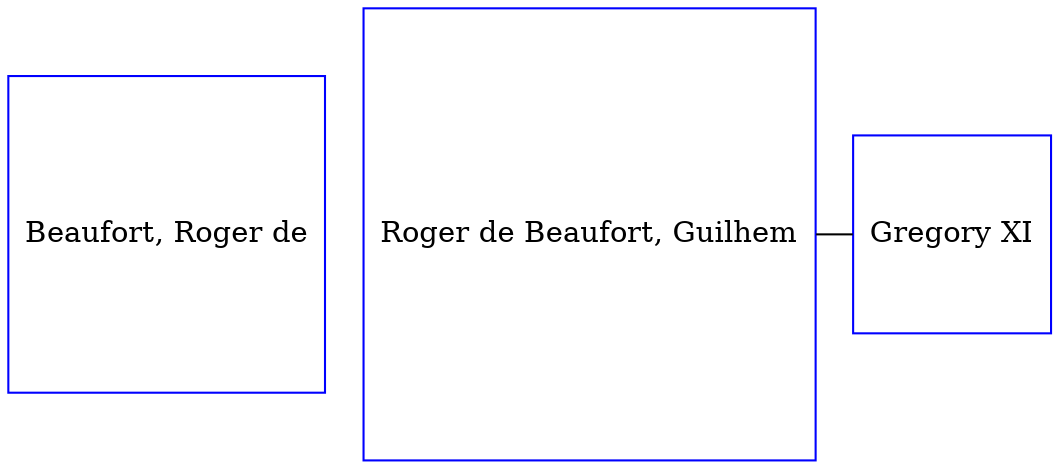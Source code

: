 digraph D {
    edge [dir=none];    node [shape=box];    "021257"   [label="Beaufort, Roger de", shape=box, regular=1, color="blue"] ;
"022268"   [label="Roger de Beaufort, Guilhem", shape=box, regular=1, color="blue"] ;
"022269"   [label="Gregory XI", shape=box, regular=1, color="blue"] ;
{rank=same; 021257};
{rank=same; 022268->022269};
}